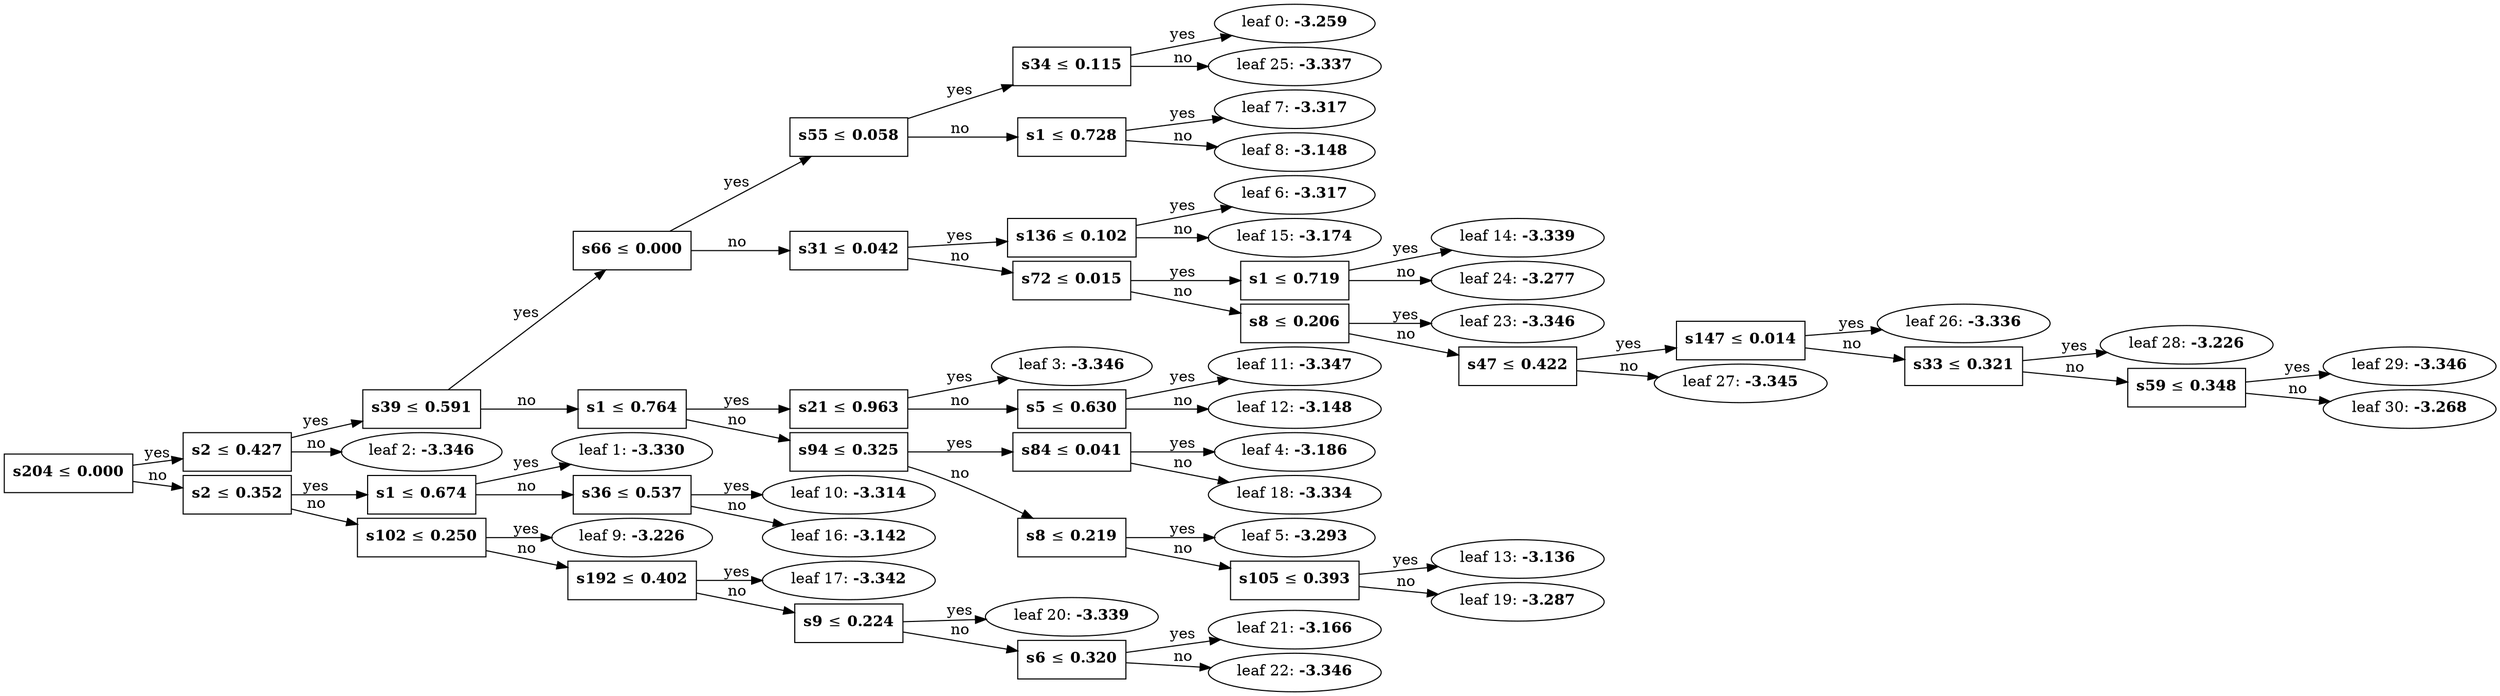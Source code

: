 digraph {
	graph [nodesep=0.05 rankdir=LR ranksep=0.3]
	split0 [label=<<B>s204</B> &#8804; <B>0.000</B>> fillcolor=white shape=rectangle style=""]
	split1 [label=<<B>s2</B> &#8804; <B>0.427</B>> fillcolor=white shape=rectangle style=""]
	split2 [label=<<B>s39</B> &#8804; <B>0.591</B>> fillcolor=white shape=rectangle style=""]
	split5 [label=<<B>s66</B> &#8804; <B>0.000</B>> fillcolor=white shape=rectangle style=""]
	split6 [label=<<B>s55</B> &#8804; <B>0.058</B>> fillcolor=white shape=rectangle style=""]
	split24 [label=<<B>s34</B> &#8804; <B>0.115</B>> fillcolor=white shape=rectangle style=""]
	leaf0 [label=<leaf 0: <B>-3.259</B>>]
	split24 -> leaf0 [label=yes]
	leaf25 [label=<leaf 25: <B>-3.337</B>>]
	split24 -> leaf25 [label=no]
	split6 -> split24 [label=yes]
	split7 [label=<<B>s1</B> &#8804; <B>0.728</B>> fillcolor=white shape=rectangle style=""]
	leaf7 [label=<leaf 7: <B>-3.317</B>>]
	split7 -> leaf7 [label=yes]
	leaf8 [label=<leaf 8: <B>-3.148</B>>]
	split7 -> leaf8 [label=no]
	split6 -> split7 [label=no]
	split5 -> split6 [label=yes]
	split13 [label=<<B>s31</B> &#8804; <B>0.042</B>> fillcolor=white shape=rectangle style=""]
	split14 [label=<<B>s136</B> &#8804; <B>0.102</B>> fillcolor=white shape=rectangle style=""]
	leaf6 [label=<leaf 6: <B>-3.317</B>>]
	split14 -> leaf6 [label=yes]
	leaf15 [label=<leaf 15: <B>-3.174</B>>]
	split14 -> leaf15 [label=no]
	split13 -> split14 [label=yes]
	split22 [label=<<B>s72</B> &#8804; <B>0.015</B>> fillcolor=white shape=rectangle style=""]
	split23 [label=<<B>s1</B> &#8804; <B>0.719</B>> fillcolor=white shape=rectangle style=""]
	leaf14 [label=<leaf 14: <B>-3.339</B>>]
	split23 -> leaf14 [label=yes]
	leaf24 [label=<leaf 24: <B>-3.277</B>>]
	split23 -> leaf24 [label=no]
	split22 -> split23 [label=yes]
	split25 [label=<<B>s8</B> &#8804; <B>0.206</B>> fillcolor=white shape=rectangle style=""]
	leaf23 [label=<leaf 23: <B>-3.346</B>>]
	split25 -> leaf23 [label=yes]
	split26 [label=<<B>s47</B> &#8804; <B>0.422</B>> fillcolor=white shape=rectangle style=""]
	split27 [label=<<B>s147</B> &#8804; <B>0.014</B>> fillcolor=white shape=rectangle style=""]
	leaf26 [label=<leaf 26: <B>-3.336</B>>]
	split27 -> leaf26 [label=yes]
	split28 [label=<<B>s33</B> &#8804; <B>0.321</B>> fillcolor=white shape=rectangle style=""]
	leaf28 [label=<leaf 28: <B>-3.226</B>>]
	split28 -> leaf28 [label=yes]
	split29 [label=<<B>s59</B> &#8804; <B>0.348</B>> fillcolor=white shape=rectangle style=""]
	leaf29 [label=<leaf 29: <B>-3.346</B>>]
	split29 -> leaf29 [label=yes]
	leaf30 [label=<leaf 30: <B>-3.268</B>>]
	split29 -> leaf30 [label=no]
	split28 -> split29 [label=no]
	split27 -> split28 [label=no]
	split26 -> split27 [label=yes]
	leaf27 [label=<leaf 27: <B>-3.345</B>>]
	split26 -> leaf27 [label=no]
	split25 -> split26 [label=no]
	split22 -> split25 [label=no]
	split13 -> split22 [label=no]
	split5 -> split13 [label=no]
	split2 -> split5 [label=yes]
	split3 [label=<<B>s1</B> &#8804; <B>0.764</B>> fillcolor=white shape=rectangle style=""]
	split10 [label=<<B>s21</B> &#8804; <B>0.963</B>> fillcolor=white shape=rectangle style=""]
	leaf3 [label=<leaf 3: <B>-3.346</B>>]
	split10 -> leaf3 [label=yes]
	split11 [label=<<B>s5</B> &#8804; <B>0.630</B>> fillcolor=white shape=rectangle style=""]
	leaf11 [label=<leaf 11: <B>-3.347</B>>]
	split11 -> leaf11 [label=yes]
	leaf12 [label=<leaf 12: <B>-3.148</B>>]
	split11 -> leaf12 [label=no]
	split10 -> split11 [label=no]
	split3 -> split10 [label=yes]
	split4 [label=<<B>s94</B> &#8804; <B>0.325</B>> fillcolor=white shape=rectangle style=""]
	split17 [label=<<B>s84</B> &#8804; <B>0.041</B>> fillcolor=white shape=rectangle style=""]
	leaf4 [label=<leaf 4: <B>-3.186</B>>]
	split17 -> leaf4 [label=yes]
	leaf18 [label=<leaf 18: <B>-3.334</B>>]
	split17 -> leaf18 [label=no]
	split4 -> split17 [label=yes]
	split12 [label=<<B>s8</B> &#8804; <B>0.219</B>> fillcolor=white shape=rectangle style=""]
	leaf5 [label=<leaf 5: <B>-3.293</B>>]
	split12 -> leaf5 [label=yes]
	split18 [label=<<B>s105</B> &#8804; <B>0.393</B>> fillcolor=white shape=rectangle style=""]
	leaf13 [label=<leaf 13: <B>-3.136</B>>]
	split18 -> leaf13 [label=yes]
	leaf19 [label=<leaf 19: <B>-3.287</B>>]
	split18 -> leaf19 [label=no]
	split12 -> split18 [label=no]
	split4 -> split12 [label=no]
	split3 -> split4 [label=no]
	split2 -> split3 [label=no]
	split1 -> split2 [label=yes]
	leaf2 [label=<leaf 2: <B>-3.346</B>>]
	split1 -> leaf2 [label=no]
	split0 -> split1 [label=yes]
	split8 [label=<<B>s2</B> &#8804; <B>0.352</B>> fillcolor=white shape=rectangle style=""]
	split9 [label=<<B>s1</B> &#8804; <B>0.674</B>> fillcolor=white shape=rectangle style=""]
	leaf1 [label=<leaf 1: <B>-3.330</B>>]
	split9 -> leaf1 [label=yes]
	split15 [label=<<B>s36</B> &#8804; <B>0.537</B>> fillcolor=white shape=rectangle style=""]
	leaf10 [label=<leaf 10: <B>-3.314</B>>]
	split15 -> leaf10 [label=yes]
	leaf16 [label=<leaf 16: <B>-3.142</B>>]
	split15 -> leaf16 [label=no]
	split9 -> split15 [label=no]
	split8 -> split9 [label=yes]
	split16 [label=<<B>s102</B> &#8804; <B>0.250</B>> fillcolor=white shape=rectangle style=""]
	leaf9 [label=<leaf 9: <B>-3.226</B>>]
	split16 -> leaf9 [label=yes]
	split19 [label=<<B>s192</B> &#8804; <B>0.402</B>> fillcolor=white shape=rectangle style=""]
	leaf17 [label=<leaf 17: <B>-3.342</B>>]
	split19 -> leaf17 [label=yes]
	split20 [label=<<B>s9</B> &#8804; <B>0.224</B>> fillcolor=white shape=rectangle style=""]
	leaf20 [label=<leaf 20: <B>-3.339</B>>]
	split20 -> leaf20 [label=yes]
	split21 [label=<<B>s6</B> &#8804; <B>0.320</B>> fillcolor=white shape=rectangle style=""]
	leaf21 [label=<leaf 21: <B>-3.166</B>>]
	split21 -> leaf21 [label=yes]
	leaf22 [label=<leaf 22: <B>-3.346</B>>]
	split21 -> leaf22 [label=no]
	split20 -> split21 [label=no]
	split19 -> split20 [label=no]
	split16 -> split19 [label=no]
	split8 -> split16 [label=no]
	split0 -> split8 [label=no]
}

